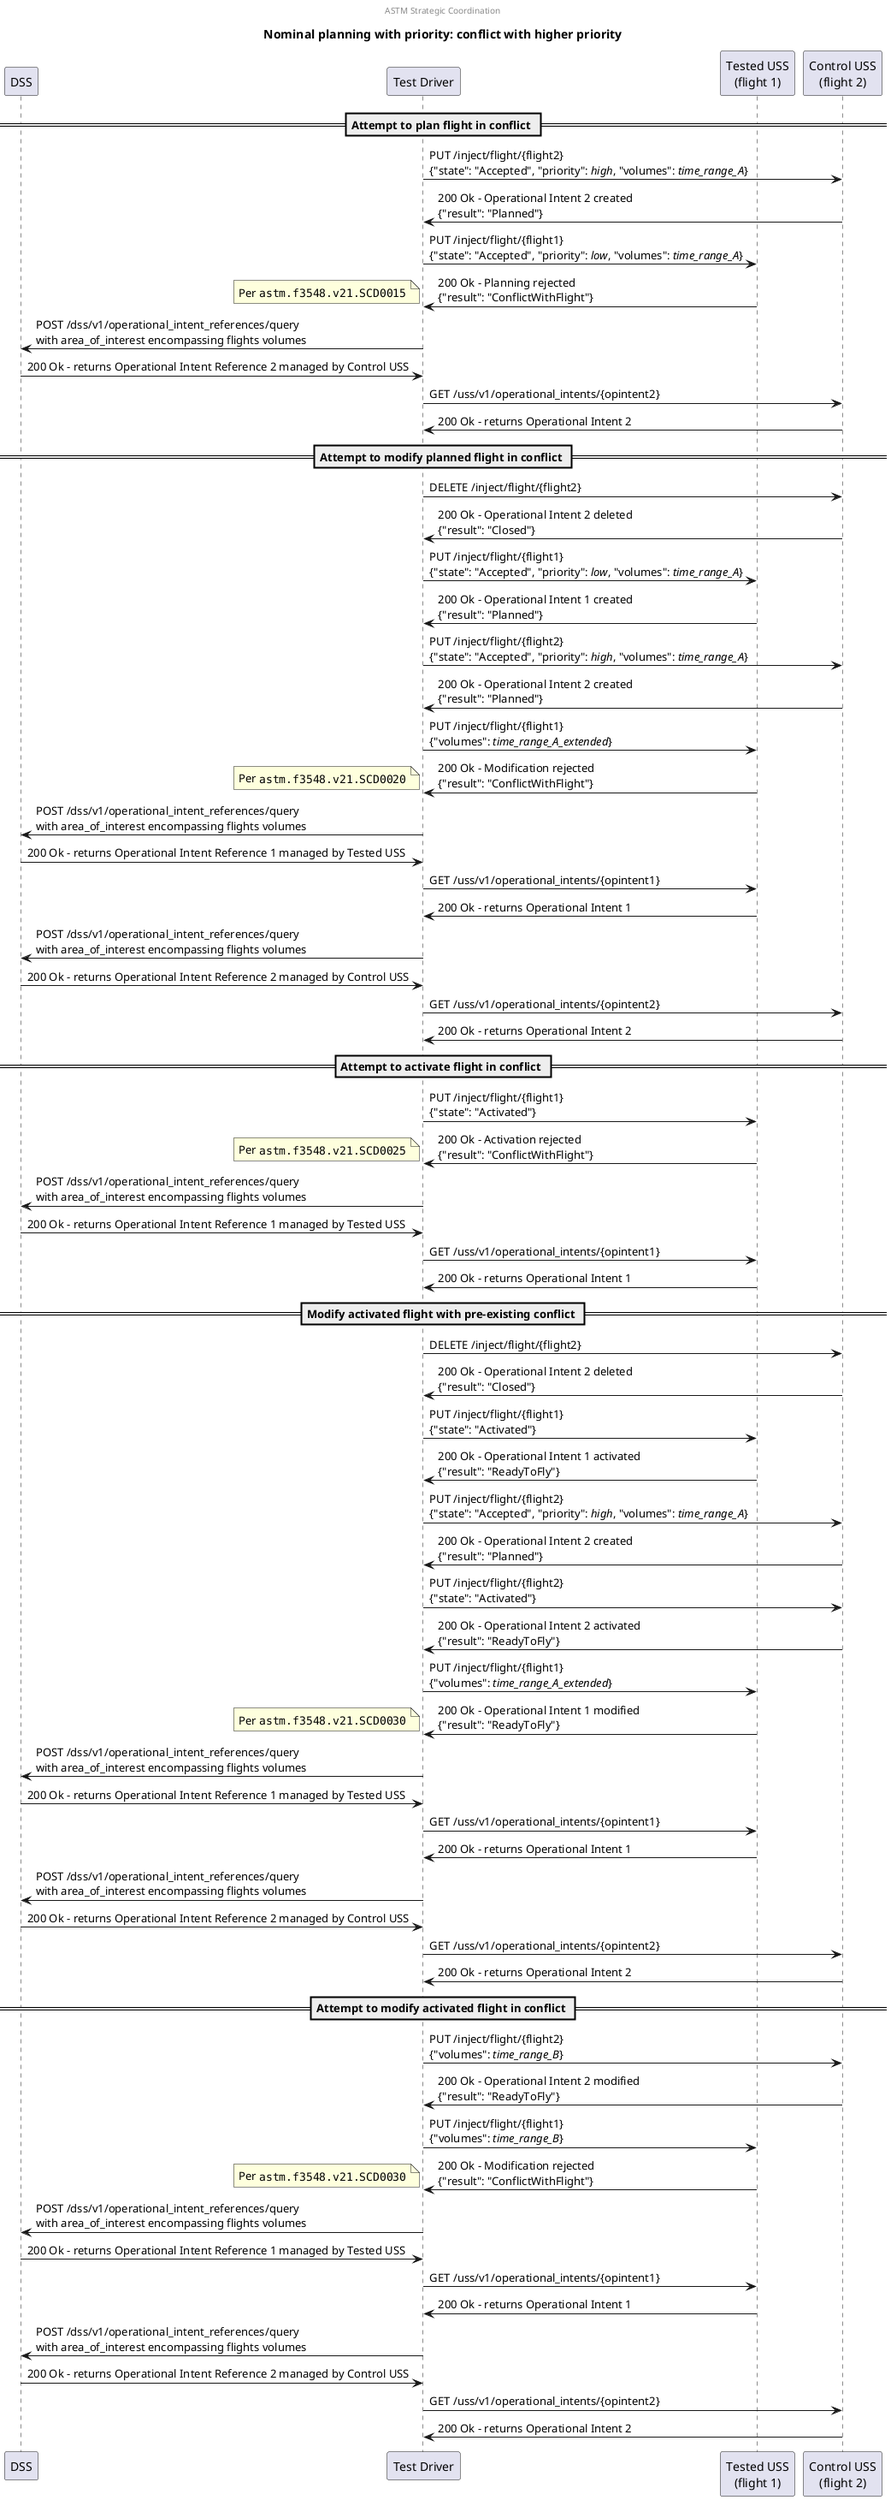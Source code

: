 @startuml
center header ASTM Strategic Coordination
title Nominal planning with priority: conflict with higher priority

participant "DSS"
participant "Test Driver" as TD
participant "Tested USS\n(flight 1)" as T_USS
participant "Control USS\n(flight 2)" as C_USS

== Attempt to plan flight in conflict ==
TD -> C_USS: PUT /inject/flight/{flight2}\n{"state": "Accepted", "priority": //high//, "volumes": //time_range_A//}
TD <- C_USS: 200 Ok - Operational Intent 2 created\n{"result": "Planned"}

TD -> T_USS: PUT /inject/flight/{flight1}\n{"state": "Accepted", "priority": //low//, "volumes": //time_range_A//}
TD <- T_USS: 200 Ok - Planning rejected\n{"result": "ConflictWithFlight"}
note left: Per ""astm.f3548.v21.SCD0015""

TD -> DSS: POST /dss/v1/operational_intent_references/query\nwith area_of_interest encompassing flights volumes
TD <- DSS: 200 Ok - returns Operational Intent Reference 2 managed by Control USS
TD -> C_USS: GET /uss/v1/operational_intents/{opintent2}
TD <- C_USS: 200 Ok - returns Operational Intent 2

== Attempt to modify planned flight in conflict ==
TD -> C_USS: DELETE /inject/flight/{flight2}
TD <- C_USS: 200 Ok - Operational Intent 2 deleted\n{"result": "Closed"}

TD -> T_USS: PUT /inject/flight/{flight1}\n{"state": "Accepted", "priority": //low//, "volumes": //time_range_A//}
TD <- T_USS: 200 Ok - Operational Intent 1 created\n{"result": "Planned"}

TD -> C_USS: PUT /inject/flight/{flight2}\n{"state": "Accepted", "priority": //high//, "volumes": //time_range_A//}
TD <- C_USS: 200 Ok - Operational Intent 2 created\n{"result": "Planned"}

TD -> T_USS: PUT /inject/flight/{flight1}\n{"volumes": //time_range_A_extended//}
TD <- T_USS: 200 Ok - Modification rejected\n{"result": "ConflictWithFlight"}
note left: Per ""astm.f3548.v21.SCD0020""

TD -> DSS: POST /dss/v1/operational_intent_references/query\nwith area_of_interest encompassing flights volumes
TD <- DSS: 200 Ok - returns Operational Intent Reference 1 managed by Tested USS
TD -> T_USS: GET /uss/v1/operational_intents/{opintent1}
TD <- T_USS: 200 Ok - returns Operational Intent 1

TD -> DSS: POST /dss/v1/operational_intent_references/query\nwith area_of_interest encompassing flights volumes
TD <- DSS: 200 Ok - returns Operational Intent Reference 2 managed by Control USS
TD -> C_USS: GET /uss/v1/operational_intents/{opintent2}
TD <- C_USS: 200 Ok - returns Operational Intent 2

== Attempt to activate flight in conflict ==
TD -> T_USS: PUT /inject/flight/{flight1}\n{"state": "Activated"}
TD <- T_USS: 200 Ok - Activation rejected\n{"result": "ConflictWithFlight"}
note left: Per ""astm.f3548.v21.SCD0025""

TD -> DSS: POST /dss/v1/operational_intent_references/query\nwith area_of_interest encompassing flights volumes
TD <- DSS: 200 Ok - returns Operational Intent Reference 1 managed by Tested USS
TD -> T_USS: GET /uss/v1/operational_intents/{opintent1}
TD <- T_USS: 200 Ok - returns Operational Intent 1

== Modify activated flight with pre-existing conflict ==
TD -> C_USS: DELETE /inject/flight/{flight2}
TD <- C_USS: 200 Ok - Operational Intent 2 deleted\n{"result": "Closed"}

TD -> T_USS: PUT /inject/flight/{flight1}\n{"state": "Activated"}
TD <- T_USS: 200 Ok - Operational Intent 1 activated\n{"result": "ReadyToFly"}

TD -> C_USS: PUT /inject/flight/{flight2}\n{"state": "Accepted", "priority": //high//, "volumes": //time_range_A//}
TD <- C_USS: 200 Ok - Operational Intent 2 created\n{"result": "Planned"}

TD -> C_USS: PUT /inject/flight/{flight2}\n{"state": "Activated"}
TD <- C_USS: 200 Ok - Operational Intent 2 activated\n{"result": "ReadyToFly"}

TD -> T_USS: PUT /inject/flight/{flight1}\n{"volumes": //time_range_A_extended//}
TD <- T_USS: 200 Ok - Operational Intent 1 modified\n{"result": "ReadyToFly"}
note left: Per ""astm.f3548.v21.SCD0030""

TD -> DSS: POST /dss/v1/operational_intent_references/query\nwith area_of_interest encompassing flights volumes
TD <- DSS: 200 Ok - returns Operational Intent Reference 1 managed by Tested USS
TD -> T_USS: GET /uss/v1/operational_intents/{opintent1}
TD <- T_USS: 200 Ok - returns Operational Intent 1

TD -> DSS: POST /dss/v1/operational_intent_references/query\nwith area_of_interest encompassing flights volumes
TD <- DSS: 200 Ok - returns Operational Intent Reference 2 managed by Control USS
TD -> C_USS: GET /uss/v1/operational_intents/{opintent2}
TD <- C_USS: 200 Ok - returns Operational Intent 2

== Attempt to modify activated flight in conflict ==
TD -> C_USS: PUT /inject/flight/{flight2}\n{"volumes": //time_range_B//}
TD <- C_USS: 200 Ok - Operational Intent 2 modified\n{"result": "ReadyToFly"}

TD -> T_USS: PUT /inject/flight/{flight1}\n{"volumes": //time_range_B//}
TD <- T_USS: 200 Ok - Modification rejected\n{"result": "ConflictWithFlight"}
note left: Per ""astm.f3548.v21.SCD0030""

TD -> DSS: POST /dss/v1/operational_intent_references/query\nwith area_of_interest encompassing flights volumes
TD <- DSS: 200 Ok - returns Operational Intent Reference 1 managed by Tested USS
TD -> T_USS: GET /uss/v1/operational_intents/{opintent1}
TD <- T_USS: 200 Ok - returns Operational Intent 1

TD -> DSS: POST /dss/v1/operational_intent_references/query\nwith area_of_interest encompassing flights volumes
TD <- DSS: 200 Ok - returns Operational Intent Reference 2 managed by Control USS
TD -> C_USS: GET /uss/v1/operational_intents/{opintent2}
TD <- C_USS: 200 Ok - returns Operational Intent 2

@enduml
